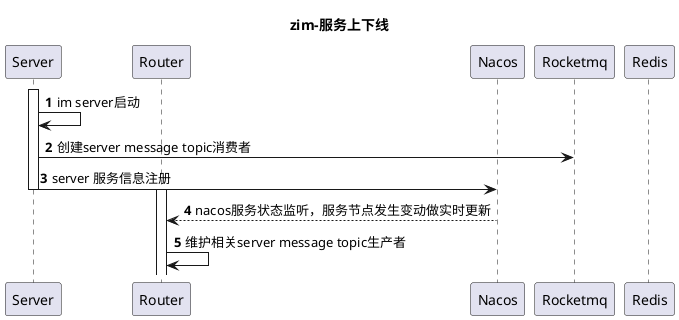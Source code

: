@startuml
title zim-服务上下线

participant "Server" as server
participant "Router" as router
participant "Nacos" as nacos
participant "Rocketmq" as rocketmq
participant "Redis" as redis

autonumber
activate server
server->server:im server启动

server->rocketmq:创建server message topic消费者

server->nacos:server 服务信息注册
deactivate server

activate router
nacos-->router:nacos服务状态监听，服务节点发生变动做实时更新
router->router:维护相关server message topic生产者
@enduml
